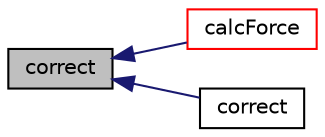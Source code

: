 digraph "correct"
{
  bgcolor="transparent";
  edge [fontname="Helvetica",fontsize="10",labelfontname="Helvetica",labelfontsize="10"];
  node [fontname="Helvetica",fontsize="10",shape=record];
  rankdir="LR";
  Node1 [label="correct",height=0.2,width=0.4,color="black", fillcolor="grey75", style="filled", fontcolor="black"];
  Node1 -> Node2 [dir="back",color="midnightblue",fontsize="10",style="solid",fontname="Helvetica"];
  Node2 [label="calcForce",height=0.2,width=0.4,color="red",URL="$a00821.html#ae4329e47b78abbd4608e91bcf47b9038",tooltip="Calculate the porosity force. "];
  Node1 -> Node3 [dir="back",color="midnightblue",fontsize="10",style="solid",fontname="Helvetica"];
  Node3 [label="correct",height=0.2,width=0.4,color="black",URL="$a00821.html#a7e39b73e605ae3b1a12d6d76646a017c",tooltip="Add resistance. "];
}
